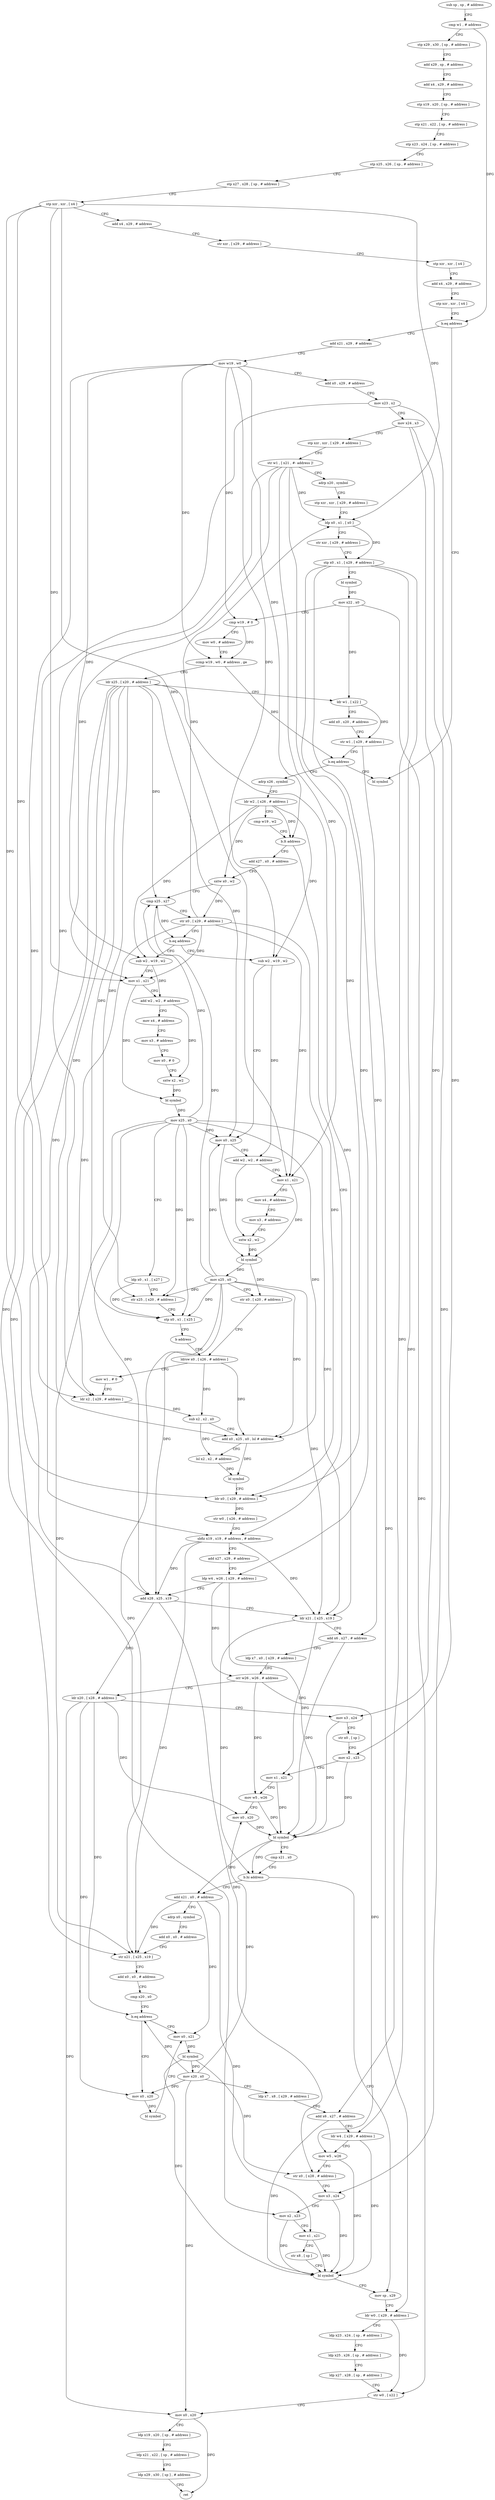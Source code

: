 digraph "func" {
"4230824" [label = "sub sp , sp , # address" ]
"4230828" [label = "cmp w1 , # address" ]
"4230832" [label = "stp x29 , x30 , [ sp , # address ]" ]
"4230836" [label = "add x29 , sp , # address" ]
"4230840" [label = "add x4 , x29 , # address" ]
"4230844" [label = "stp x19 , x20 , [ sp , # address ]" ]
"4230848" [label = "stp x21 , x22 , [ sp , # address ]" ]
"4230852" [label = "stp x23 , x24 , [ sp , # address ]" ]
"4230856" [label = "stp x25 , x26 , [ sp , # address ]" ]
"4230860" [label = "stp x27 , x28 , [ sp , # address ]" ]
"4230864" [label = "stp xzr , xzr , [ x4 ]" ]
"4230868" [label = "add x4 , x29 , # address" ]
"4230872" [label = "str xzr , [ x29 , # address ]" ]
"4230876" [label = "stp xzr , xzr , [ x4 ]" ]
"4230880" [label = "add x4 , x29 , # address" ]
"4230884" [label = "stp xzr , xzr , [ x4 ]" ]
"4230888" [label = "b.eq address" ]
"4231348" [label = "bl symbol" ]
"4230892" [label = "add x21 , x29 , # address" ]
"4230896" [label = "mov w19 , w0" ]
"4230900" [label = "add x0 , x29 , # address" ]
"4230904" [label = "mov x23 , x2" ]
"4230908" [label = "mov x24 , x3" ]
"4230912" [label = "stp xzr , xzr , [ x29 , # address ]" ]
"4230916" [label = "str w1 , [ x21 , #- address ]!" ]
"4230920" [label = "adrp x20 , symbol" ]
"4230924" [label = "stp xzr , xzr , [ x29 , # address ]" ]
"4230928" [label = "ldp x0 , x1 , [ x0 ]" ]
"4230932" [label = "str xzr , [ x29 , # address ]" ]
"4230936" [label = "stp x0 , x1 , [ x29 , # address ]" ]
"4230940" [label = "bl symbol" ]
"4230944" [label = "mov x22 , x0" ]
"4230948" [label = "cmp w19 , # 0" ]
"4230952" [label = "mov w0 , # address" ]
"4230956" [label = "ccmp w19 , w0 , # address , ge" ]
"4230960" [label = "ldr x25 , [ x20 , # address ]" ]
"4230964" [label = "ldr w1 , [ x22 ]" ]
"4230968" [label = "add x0 , x20 , # address" ]
"4230972" [label = "str w1 , [ x29 , # address ]" ]
"4230976" [label = "b.eq address" ]
"4230980" [label = "adrp x26 , symbol" ]
"4230984" [label = "ldr w2 , [ x26 , # address ]" ]
"4230988" [label = "cmp w19 , w2" ]
"4230992" [label = "b.lt address" ]
"4231092" [label = "sbfiz x19 , x19 , # address , # address" ]
"4230996" [label = "add x27 , x0 , # address" ]
"4231096" [label = "add x27 , x29 , # address" ]
"4231100" [label = "ldp w4 , w26 , [ x29 , # address ]" ]
"4231104" [label = "add x28 , x25 , x19" ]
"4231108" [label = "ldr x21 , [ x25 , x19 ]" ]
"4231112" [label = "add x6 , x27 , # address" ]
"4231116" [label = "ldp x7 , x0 , [ x29 , # address ]" ]
"4231120" [label = "orr w26 , w26 , # address" ]
"4231124" [label = "ldr x20 , [ x28 , # address ]" ]
"4231128" [label = "mov x3 , x24" ]
"4231132" [label = "str x0 , [ sp ]" ]
"4231136" [label = "mov x2 , x23" ]
"4231140" [label = "mov x1 , x21" ]
"4231144" [label = "mov w5 , w26" ]
"4231148" [label = "mov x0 , x20" ]
"4231152" [label = "bl symbol" ]
"4231156" [label = "cmp x21 , x0" ]
"4231160" [label = "b.hi address" ]
"4231252" [label = "mov sp , x29" ]
"4231164" [label = "add x21 , x0 , # address" ]
"4231000" [label = "sxtw x0 , w2" ]
"4231004" [label = "cmp x25 , x27" ]
"4231008" [label = "str x0 , [ x29 , # address ]" ]
"4231012" [label = "b.eq address" ]
"4231296" [label = "sub w2 , w19 , w2" ]
"4231016" [label = "sub w2 , w19 , w2" ]
"4231256" [label = "ldr w0 , [ x29 , # address ]" ]
"4231260" [label = "ldp x23 , x24 , [ sp , # address ]" ]
"4231264" [label = "ldp x25 , x26 , [ sp , # address ]" ]
"4231268" [label = "ldp x27 , x28 , [ sp , # address ]" ]
"4231272" [label = "str w0 , [ x22 ]" ]
"4231276" [label = "mov x0 , x20" ]
"4231280" [label = "ldp x19 , x20 , [ sp , # address ]" ]
"4231284" [label = "ldp x21 , x22 , [ sp , # address ]" ]
"4231288" [label = "ldp x29 , x30 , [ sp ] , # address" ]
"4231292" [label = "ret" ]
"4231168" [label = "adrp x0 , symbol" ]
"4231172" [label = "add x0 , x0 , # address" ]
"4231176" [label = "str x21 , [ x25 , x19 ]" ]
"4231180" [label = "add x0 , x0 , # address" ]
"4231184" [label = "cmp x20 , x0" ]
"4231188" [label = "b.eq address" ]
"4231200" [label = "mov x0 , x21" ]
"4231192" [label = "mov x0 , x20" ]
"4231300" [label = "mov x1 , x21" ]
"4231304" [label = "add w2 , w2 , # address" ]
"4231308" [label = "mov x4 , # address" ]
"4231312" [label = "mov x3 , # address" ]
"4231316" [label = "mov x0 , # 0" ]
"4231320" [label = "sxtw x2 , w2" ]
"4231324" [label = "bl symbol" ]
"4231328" [label = "mov x25 , x0" ]
"4231332" [label = "ldp x0 , x1 , [ x27 ]" ]
"4231336" [label = "str x25 , [ x20 , # address ]" ]
"4231340" [label = "stp x0 , x1 , [ x25 ]" ]
"4231344" [label = "b address" ]
"4231056" [label = "ldrsw x0 , [ x26 , # address ]" ]
"4231020" [label = "mov x0 , x25" ]
"4231024" [label = "add w2 , w2 , # address" ]
"4231028" [label = "mov x1 , x21" ]
"4231032" [label = "mov x4 , # address" ]
"4231036" [label = "mov x3 , # address" ]
"4231040" [label = "sxtw x2 , w2" ]
"4231044" [label = "bl symbol" ]
"4231048" [label = "mov x25 , x0" ]
"4231052" [label = "str x0 , [ x20 , # address ]" ]
"4231204" [label = "bl symbol" ]
"4231208" [label = "mov x20 , x0" ]
"4231212" [label = "ldp x7 , x8 , [ x29 , # address ]" ]
"4231216" [label = "add x6 , x27 , # address" ]
"4231220" [label = "ldr w4 , [ x29 , # address ]" ]
"4231224" [label = "mov w5 , w26" ]
"4231228" [label = "str x0 , [ x28 , # address ]" ]
"4231232" [label = "mov x3 , x24" ]
"4231236" [label = "mov x2 , x23" ]
"4231240" [label = "mov x1 , x21" ]
"4231244" [label = "str x8 , [ sp ]" ]
"4231248" [label = "bl symbol" ]
"4231196" [label = "bl symbol" ]
"4231060" [label = "mov w1 , # 0" ]
"4231064" [label = "ldr x2 , [ x29 , # address ]" ]
"4231068" [label = "sub x2 , x2 , x0" ]
"4231072" [label = "add x0 , x25 , x0 , lsl # address" ]
"4231076" [label = "lsl x2 , x2 , # address" ]
"4231080" [label = "bl symbol" ]
"4231084" [label = "ldr x0 , [ x29 , # address ]" ]
"4231088" [label = "str w0 , [ x26 , # address ]" ]
"4230824" -> "4230828" [ label = "CFG" ]
"4230828" -> "4230832" [ label = "CFG" ]
"4230828" -> "4230888" [ label = "DFG" ]
"4230832" -> "4230836" [ label = "CFG" ]
"4230836" -> "4230840" [ label = "CFG" ]
"4230840" -> "4230844" [ label = "CFG" ]
"4230844" -> "4230848" [ label = "CFG" ]
"4230848" -> "4230852" [ label = "CFG" ]
"4230852" -> "4230856" [ label = "CFG" ]
"4230856" -> "4230860" [ label = "CFG" ]
"4230860" -> "4230864" [ label = "CFG" ]
"4230864" -> "4230868" [ label = "CFG" ]
"4230864" -> "4230928" [ label = "DFG" ]
"4230864" -> "4231064" [ label = "DFG" ]
"4230864" -> "4231084" [ label = "DFG" ]
"4230864" -> "4231300" [ label = "DFG" ]
"4230864" -> "4231028" [ label = "DFG" ]
"4230868" -> "4230872" [ label = "CFG" ]
"4230872" -> "4230876" [ label = "CFG" ]
"4230876" -> "4230880" [ label = "CFG" ]
"4230880" -> "4230884" [ label = "CFG" ]
"4230884" -> "4230888" [ label = "CFG" ]
"4230888" -> "4231348" [ label = "CFG" ]
"4230888" -> "4230892" [ label = "CFG" ]
"4230892" -> "4230896" [ label = "CFG" ]
"4230896" -> "4230900" [ label = "CFG" ]
"4230896" -> "4230948" [ label = "DFG" ]
"4230896" -> "4230956" [ label = "DFG" ]
"4230896" -> "4230992" [ label = "DFG" ]
"4230896" -> "4231092" [ label = "DFG" ]
"4230896" -> "4231296" [ label = "DFG" ]
"4230896" -> "4231016" [ label = "DFG" ]
"4230900" -> "4230904" [ label = "CFG" ]
"4230904" -> "4230908" [ label = "CFG" ]
"4230904" -> "4231136" [ label = "DFG" ]
"4230904" -> "4231236" [ label = "DFG" ]
"4230908" -> "4230912" [ label = "CFG" ]
"4230908" -> "4231128" [ label = "DFG" ]
"4230908" -> "4231232" [ label = "DFG" ]
"4230912" -> "4230916" [ label = "CFG" ]
"4230916" -> "4230920" [ label = "CFG" ]
"4230916" -> "4230928" [ label = "DFG" ]
"4230916" -> "4231300" [ label = "DFG" ]
"4230916" -> "4231028" [ label = "DFG" ]
"4230916" -> "4231064" [ label = "DFG" ]
"4230916" -> "4231084" [ label = "DFG" ]
"4230920" -> "4230924" [ label = "CFG" ]
"4230924" -> "4230928" [ label = "CFG" ]
"4230928" -> "4230932" [ label = "CFG" ]
"4230928" -> "4230936" [ label = "DFG" ]
"4230932" -> "4230936" [ label = "CFG" ]
"4230936" -> "4230940" [ label = "CFG" ]
"4230936" -> "4231100" [ label = "DFG" ]
"4230936" -> "4231220" [ label = "DFG" ]
"4230936" -> "4231112" [ label = "DFG" ]
"4230936" -> "4231216" [ label = "DFG" ]
"4230940" -> "4230944" [ label = "DFG" ]
"4230944" -> "4230948" [ label = "CFG" ]
"4230944" -> "4230964" [ label = "DFG" ]
"4230944" -> "4231272" [ label = "DFG" ]
"4230948" -> "4230952" [ label = "CFG" ]
"4230948" -> "4230956" [ label = "DFG" ]
"4230952" -> "4230956" [ label = "CFG" ]
"4230956" -> "4230960" [ label = "CFG" ]
"4230956" -> "4230976" [ label = "DFG" ]
"4230960" -> "4230964" [ label = "CFG" ]
"4230960" -> "4231104" [ label = "DFG" ]
"4230960" -> "4231108" [ label = "DFG" ]
"4230960" -> "4231004" [ label = "DFG" ]
"4230960" -> "4231176" [ label = "DFG" ]
"4230960" -> "4231336" [ label = "DFG" ]
"4230960" -> "4231340" [ label = "DFG" ]
"4230960" -> "4231020" [ label = "DFG" ]
"4230960" -> "4231072" [ label = "DFG" ]
"4230964" -> "4230968" [ label = "CFG" ]
"4230964" -> "4230972" [ label = "DFG" ]
"4230968" -> "4230972" [ label = "CFG" ]
"4230972" -> "4230976" [ label = "CFG" ]
"4230972" -> "4231256" [ label = "DFG" ]
"4230976" -> "4231348" [ label = "CFG" ]
"4230976" -> "4230980" [ label = "CFG" ]
"4230980" -> "4230984" [ label = "CFG" ]
"4230984" -> "4230988" [ label = "CFG" ]
"4230984" -> "4230992" [ label = "DFG" ]
"4230984" -> "4231000" [ label = "DFG" ]
"4230984" -> "4231296" [ label = "DFG" ]
"4230984" -> "4231016" [ label = "DFG" ]
"4230988" -> "4230992" [ label = "CFG" ]
"4230992" -> "4231092" [ label = "CFG" ]
"4230992" -> "4230996" [ label = "CFG" ]
"4231092" -> "4231096" [ label = "CFG" ]
"4231092" -> "4231104" [ label = "DFG" ]
"4231092" -> "4231108" [ label = "DFG" ]
"4231092" -> "4231176" [ label = "DFG" ]
"4230996" -> "4231000" [ label = "CFG" ]
"4231096" -> "4231100" [ label = "CFG" ]
"4231100" -> "4231104" [ label = "CFG" ]
"4231100" -> "4231152" [ label = "DFG" ]
"4231100" -> "4231120" [ label = "DFG" ]
"4231104" -> "4231108" [ label = "CFG" ]
"4231104" -> "4231124" [ label = "DFG" ]
"4231104" -> "4231228" [ label = "DFG" ]
"4231108" -> "4231112" [ label = "CFG" ]
"4231108" -> "4231140" [ label = "DFG" ]
"4231108" -> "4231160" [ label = "DFG" ]
"4231112" -> "4231116" [ label = "CFG" ]
"4231112" -> "4231152" [ label = "DFG" ]
"4231116" -> "4231120" [ label = "CFG" ]
"4231120" -> "4231124" [ label = "CFG" ]
"4231120" -> "4231144" [ label = "DFG" ]
"4231120" -> "4231224" [ label = "DFG" ]
"4231124" -> "4231128" [ label = "CFG" ]
"4231124" -> "4231148" [ label = "DFG" ]
"4231124" -> "4231276" [ label = "DFG" ]
"4231124" -> "4231188" [ label = "DFG" ]
"4231124" -> "4231192" [ label = "DFG" ]
"4231128" -> "4231132" [ label = "CFG" ]
"4231128" -> "4231152" [ label = "DFG" ]
"4231132" -> "4231136" [ label = "CFG" ]
"4231136" -> "4231140" [ label = "CFG" ]
"4231136" -> "4231152" [ label = "DFG" ]
"4231140" -> "4231144" [ label = "CFG" ]
"4231140" -> "4231152" [ label = "DFG" ]
"4231144" -> "4231148" [ label = "CFG" ]
"4231144" -> "4231152" [ label = "DFG" ]
"4231148" -> "4231152" [ label = "DFG" ]
"4231152" -> "4231156" [ label = "CFG" ]
"4231152" -> "4231160" [ label = "DFG" ]
"4231152" -> "4231164" [ label = "DFG" ]
"4231156" -> "4231160" [ label = "CFG" ]
"4231160" -> "4231252" [ label = "CFG" ]
"4231160" -> "4231164" [ label = "CFG" ]
"4231252" -> "4231256" [ label = "CFG" ]
"4231164" -> "4231168" [ label = "CFG" ]
"4231164" -> "4231176" [ label = "DFG" ]
"4231164" -> "4231200" [ label = "DFG" ]
"4231164" -> "4231240" [ label = "DFG" ]
"4231000" -> "4231004" [ label = "CFG" ]
"4231000" -> "4231008" [ label = "DFG" ]
"4231004" -> "4231008" [ label = "CFG" ]
"4231004" -> "4231012" [ label = "DFG" ]
"4231008" -> "4231012" [ label = "CFG" ]
"4231008" -> "4230928" [ label = "DFG" ]
"4231008" -> "4231064" [ label = "DFG" ]
"4231008" -> "4231084" [ label = "DFG" ]
"4231008" -> "4231300" [ label = "DFG" ]
"4231008" -> "4231028" [ label = "DFG" ]
"4231012" -> "4231296" [ label = "CFG" ]
"4231012" -> "4231016" [ label = "CFG" ]
"4231296" -> "4231300" [ label = "CFG" ]
"4231296" -> "4231304" [ label = "DFG" ]
"4231016" -> "4231020" [ label = "CFG" ]
"4231016" -> "4231024" [ label = "DFG" ]
"4231256" -> "4231260" [ label = "CFG" ]
"4231256" -> "4231272" [ label = "DFG" ]
"4231260" -> "4231264" [ label = "CFG" ]
"4231264" -> "4231268" [ label = "CFG" ]
"4231268" -> "4231272" [ label = "CFG" ]
"4231272" -> "4231276" [ label = "CFG" ]
"4231276" -> "4231280" [ label = "CFG" ]
"4231276" -> "4231292" [ label = "DFG" ]
"4231280" -> "4231284" [ label = "CFG" ]
"4231284" -> "4231288" [ label = "CFG" ]
"4231288" -> "4231292" [ label = "CFG" ]
"4231168" -> "4231172" [ label = "CFG" ]
"4231172" -> "4231176" [ label = "CFG" ]
"4231176" -> "4231180" [ label = "CFG" ]
"4231180" -> "4231184" [ label = "CFG" ]
"4231184" -> "4231188" [ label = "CFG" ]
"4231188" -> "4231200" [ label = "CFG" ]
"4231188" -> "4231192" [ label = "CFG" ]
"4231200" -> "4231204" [ label = "DFG" ]
"4231192" -> "4231196" [ label = "DFG" ]
"4231300" -> "4231304" [ label = "CFG" ]
"4231300" -> "4231324" [ label = "DFG" ]
"4231304" -> "4231308" [ label = "CFG" ]
"4231304" -> "4231320" [ label = "DFG" ]
"4231308" -> "4231312" [ label = "CFG" ]
"4231312" -> "4231316" [ label = "CFG" ]
"4231316" -> "4231320" [ label = "CFG" ]
"4231320" -> "4231324" [ label = "DFG" ]
"4231324" -> "4231328" [ label = "DFG" ]
"4231328" -> "4231332" [ label = "CFG" ]
"4231328" -> "4231004" [ label = "DFG" ]
"4231328" -> "4231104" [ label = "DFG" ]
"4231328" -> "4231108" [ label = "DFG" ]
"4231328" -> "4231176" [ label = "DFG" ]
"4231328" -> "4231336" [ label = "DFG" ]
"4231328" -> "4231340" [ label = "DFG" ]
"4231328" -> "4231020" [ label = "DFG" ]
"4231328" -> "4231072" [ label = "DFG" ]
"4231332" -> "4231336" [ label = "CFG" ]
"4231332" -> "4231340" [ label = "DFG" ]
"4231336" -> "4231340" [ label = "CFG" ]
"4231340" -> "4231344" [ label = "CFG" ]
"4231344" -> "4231056" [ label = "CFG" ]
"4231056" -> "4231060" [ label = "CFG" ]
"4231056" -> "4231068" [ label = "DFG" ]
"4231056" -> "4231072" [ label = "DFG" ]
"4231020" -> "4231024" [ label = "CFG" ]
"4231020" -> "4231044" [ label = "DFG" ]
"4231024" -> "4231028" [ label = "CFG" ]
"4231024" -> "4231040" [ label = "DFG" ]
"4231028" -> "4231032" [ label = "CFG" ]
"4231028" -> "4231044" [ label = "DFG" ]
"4231032" -> "4231036" [ label = "CFG" ]
"4231036" -> "4231040" [ label = "CFG" ]
"4231040" -> "4231044" [ label = "DFG" ]
"4231044" -> "4231048" [ label = "DFG" ]
"4231044" -> "4231052" [ label = "DFG" ]
"4231048" -> "4231052" [ label = "CFG" ]
"4231048" -> "4231004" [ label = "DFG" ]
"4231048" -> "4231336" [ label = "DFG" ]
"4231048" -> "4231020" [ label = "DFG" ]
"4231048" -> "4231104" [ label = "DFG" ]
"4231048" -> "4231108" [ label = "DFG" ]
"4231048" -> "4231176" [ label = "DFG" ]
"4231048" -> "4231340" [ label = "DFG" ]
"4231048" -> "4231072" [ label = "DFG" ]
"4231052" -> "4231056" [ label = "CFG" ]
"4231204" -> "4231208" [ label = "DFG" ]
"4231204" -> "4231228" [ label = "DFG" ]
"4231204" -> "4231248" [ label = "DFG" ]
"4231208" -> "4231212" [ label = "CFG" ]
"4231208" -> "4231148" [ label = "DFG" ]
"4231208" -> "4231276" [ label = "DFG" ]
"4231208" -> "4231188" [ label = "DFG" ]
"4231208" -> "4231192" [ label = "DFG" ]
"4231212" -> "4231216" [ label = "CFG" ]
"4231216" -> "4231220" [ label = "CFG" ]
"4231216" -> "4231248" [ label = "DFG" ]
"4231220" -> "4231224" [ label = "CFG" ]
"4231220" -> "4231248" [ label = "DFG" ]
"4231224" -> "4231228" [ label = "CFG" ]
"4231224" -> "4231248" [ label = "DFG" ]
"4231228" -> "4231232" [ label = "CFG" ]
"4231232" -> "4231236" [ label = "CFG" ]
"4231232" -> "4231248" [ label = "DFG" ]
"4231236" -> "4231240" [ label = "CFG" ]
"4231236" -> "4231248" [ label = "DFG" ]
"4231240" -> "4231244" [ label = "CFG" ]
"4231240" -> "4231248" [ label = "DFG" ]
"4231244" -> "4231248" [ label = "CFG" ]
"4231248" -> "4231252" [ label = "CFG" ]
"4231196" -> "4231200" [ label = "CFG" ]
"4231060" -> "4231064" [ label = "CFG" ]
"4231064" -> "4231068" [ label = "DFG" ]
"4231068" -> "4231072" [ label = "CFG" ]
"4231068" -> "4231076" [ label = "DFG" ]
"4231072" -> "4231076" [ label = "CFG" ]
"4231072" -> "4231080" [ label = "DFG" ]
"4231076" -> "4231080" [ label = "DFG" ]
"4231080" -> "4231084" [ label = "CFG" ]
"4231084" -> "4231088" [ label = "DFG" ]
"4231088" -> "4231092" [ label = "CFG" ]
}
